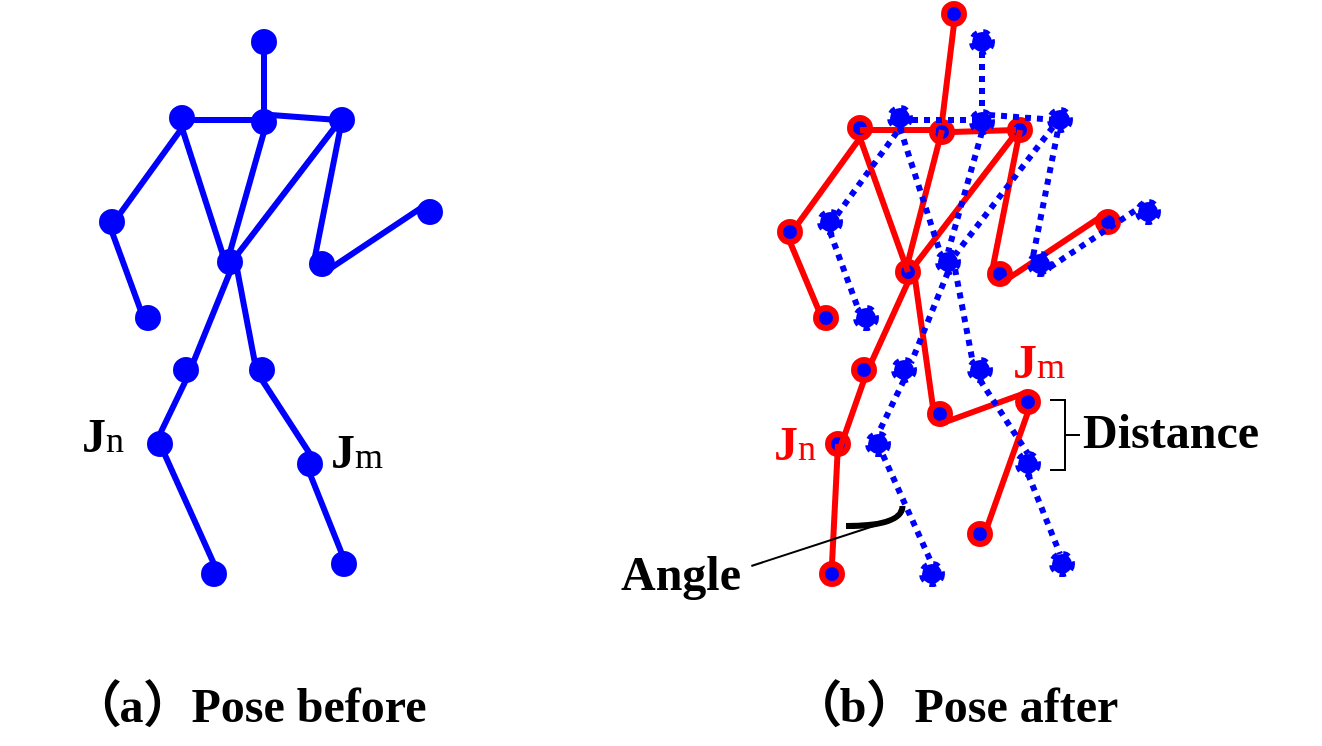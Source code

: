 <mxfile version="21.6.6" type="google">
  <diagram name="第 1 页" id="LU2Z66ScBFPUyJwOzMuH">
    <mxGraphModel grid="1" page="1" gridSize="10" guides="1" tooltips="1" connect="1" arrows="1" fold="1" pageScale="1" pageWidth="827" pageHeight="1169" math="0" shadow="0">
      <root>
        <mxCell id="0" />
        <mxCell id="1" parent="0" />
        <mxCell id="VGUmYDiG2C8GoVmI-bhh-94" value="" style="ellipse;whiteSpace=wrap;html=1;fillColor=#0000ff;strokeColor=#FF0000;strokeWidth=3;" vertex="1" parent="1">
          <mxGeometry x="555" y="2189" width="10" height="10" as="geometry" />
        </mxCell>
        <mxCell id="VGUmYDiG2C8GoVmI-bhh-95" value="" style="ellipse;whiteSpace=wrap;html=1;fillColor=#0000ff;strokeColor=#FF0000;strokeWidth=3;" vertex="1" parent="1">
          <mxGeometry x="549" y="2248" width="10" height="10" as="geometry" />
        </mxCell>
        <mxCell id="VGUmYDiG2C8GoVmI-bhh-96" value="" style="ellipse;whiteSpace=wrap;html=1;fillColor=#0000ff;strokeColor=#FF0000;strokeWidth=3;" vertex="1" parent="1">
          <mxGeometry x="473" y="2298" width="10" height="10" as="geometry" />
        </mxCell>
        <mxCell id="VGUmYDiG2C8GoVmI-bhh-97" value="" style="ellipse;whiteSpace=wrap;html=1;fillColor=#0000ff;strokeColor=#FF0000;strokeWidth=3;" vertex="1" parent="1">
          <mxGeometry x="578" y="2319" width="10" height="10" as="geometry" />
        </mxCell>
        <mxCell id="VGUmYDiG2C8GoVmI-bhh-98" value="" style="ellipse;whiteSpace=wrap;html=1;fillColor=#0000ff;strokeColor=#FF0000;strokeWidth=3;" vertex="1" parent="1">
          <mxGeometry x="532" y="2318" width="10" height="10" as="geometry" />
        </mxCell>
        <mxCell id="VGUmYDiG2C8GoVmI-bhh-99" value="" style="ellipse;whiteSpace=wrap;html=1;fillColor=#0000ff;strokeColor=#FF0000;strokeWidth=3;" vertex="1" parent="1">
          <mxGeometry x="510" y="2367" width="10" height="10" as="geometry" />
        </mxCell>
        <mxCell id="VGUmYDiG2C8GoVmI-bhh-100" value="" style="ellipse;whiteSpace=wrap;html=1;fillColor=#0000ff;strokeColor=#FF0000;strokeWidth=3;" vertex="1" parent="1">
          <mxGeometry x="548" y="2389" width="10" height="10" as="geometry" />
        </mxCell>
        <mxCell id="VGUmYDiG2C8GoVmI-bhh-101" value="" style="ellipse;whiteSpace=wrap;html=1;fillColor=#0000ff;strokeColor=#FF0000;strokeWidth=3;" vertex="1" parent="1">
          <mxGeometry x="592" y="2383" width="10" height="10" as="geometry" />
        </mxCell>
        <mxCell id="VGUmYDiG2C8GoVmI-bhh-102" value="" style="ellipse;whiteSpace=wrap;html=1;fillColor=#0000ff;strokeColor=#FF0000;strokeWidth=3;" vertex="1" parent="1">
          <mxGeometry x="497" y="2404" width="10" height="10" as="geometry" />
        </mxCell>
        <mxCell id="VGUmYDiG2C8GoVmI-bhh-103" value="" style="endArrow=none;html=1;rounded=0;entryX=0.5;entryY=0;entryDx=0;entryDy=0;exitX=0.5;exitY=1;exitDx=0;exitDy=0;strokeColor=#FF0000;strokeWidth=3;" edge="1" parent="1" source="VGUmYDiG2C8GoVmI-bhh-94" target="VGUmYDiG2C8GoVmI-bhh-95">
          <mxGeometry width="50" height="50" relative="1" as="geometry">
            <mxPoint x="554" y="2218" as="sourcePoint" />
            <mxPoint x="685" y="2318" as="targetPoint" />
          </mxGeometry>
        </mxCell>
        <mxCell id="VGUmYDiG2C8GoVmI-bhh-104" value="" style="endArrow=none;html=1;rounded=0;entryX=0.5;entryY=0;entryDx=0;entryDy=0;strokeColor=#FF0000;strokeWidth=3;" edge="1" parent="1" target="VGUmYDiG2C8GoVmI-bhh-98">
          <mxGeometry width="50" height="50" relative="1" as="geometry">
            <mxPoint x="554" y="2252" as="sourcePoint" />
            <mxPoint x="685" y="2328" as="targetPoint" />
          </mxGeometry>
        </mxCell>
        <mxCell id="VGUmYDiG2C8GoVmI-bhh-105" value="" style="endArrow=none;html=1;rounded=0;entryX=1;entryY=0;entryDx=0;entryDy=0;exitX=0.5;exitY=1;exitDx=0;exitDy=0;strokeColor=#FF0000;strokeWidth=3;" edge="1" parent="1" source="VGUmYDiG2C8GoVmI-bhh-98" target="VGUmYDiG2C8GoVmI-bhh-99">
          <mxGeometry width="50" height="50" relative="1" as="geometry">
            <mxPoint x="554" y="2318" as="sourcePoint" />
            <mxPoint x="685" y="2323" as="targetPoint" />
          </mxGeometry>
        </mxCell>
        <mxCell id="VGUmYDiG2C8GoVmI-bhh-106" value="" style="endArrow=none;html=1;rounded=0;exitX=1;exitY=1;exitDx=0;exitDy=0;entryX=0;entryY=0;entryDx=0;entryDy=0;strokeColor=#FF0000;strokeWidth=3;" edge="1" parent="1" source="VGUmYDiG2C8GoVmI-bhh-98" target="VGUmYDiG2C8GoVmI-bhh-100">
          <mxGeometry width="50" height="50" relative="1" as="geometry">
            <mxPoint x="635" y="2373" as="sourcePoint" />
            <mxPoint x="685" y="2323" as="targetPoint" />
          </mxGeometry>
        </mxCell>
        <mxCell id="VGUmYDiG2C8GoVmI-bhh-107" value="" style="endArrow=none;html=1;rounded=0;exitX=0.5;exitY=1;exitDx=0;exitDy=0;entryX=0.5;entryY=1;entryDx=0;entryDy=0;strokeColor=#FF0000;strokeWidth=3;" edge="1" parent="1" source="VGUmYDiG2C8GoVmI-bhh-99" target="VGUmYDiG2C8GoVmI-bhh-102">
          <mxGeometry width="50" height="50" relative="1" as="geometry">
            <mxPoint x="630" y="2387" as="sourcePoint" />
            <mxPoint x="680" y="2337" as="targetPoint" />
          </mxGeometry>
        </mxCell>
        <mxCell id="VGUmYDiG2C8GoVmI-bhh-108" value="" style="endArrow=none;html=1;rounded=0;exitX=0.5;exitY=1;exitDx=0;exitDy=0;entryX=0.5;entryY=0;entryDx=0;entryDy=0;strokeColor=#FF0000;strokeWidth=3;" edge="1" parent="1" source="VGUmYDiG2C8GoVmI-bhh-100" target="VGUmYDiG2C8GoVmI-bhh-101">
          <mxGeometry width="50" height="50" relative="1" as="geometry">
            <mxPoint x="639" y="2387" as="sourcePoint" />
            <mxPoint x="689" y="2337" as="targetPoint" />
          </mxGeometry>
        </mxCell>
        <mxCell id="VGUmYDiG2C8GoVmI-bhh-109" value="" style="ellipse;whiteSpace=wrap;html=1;fillColor=#0000ff;strokeColor=#FF0000;strokeWidth=3;" vertex="1" parent="1">
          <mxGeometry x="508" y="2246" width="10" height="10" as="geometry" />
        </mxCell>
        <mxCell id="VGUmYDiG2C8GoVmI-bhh-110" value="" style="ellipse;whiteSpace=wrap;html=1;fillColor=#0000ff;strokeColor=#FF0000;strokeWidth=3;" vertex="1" parent="1">
          <mxGeometry x="588" y="2247" width="10" height="10" as="geometry" />
        </mxCell>
        <mxCell id="VGUmYDiG2C8GoVmI-bhh-111" value="" style="ellipse;whiteSpace=wrap;html=1;fillColor=#0000ff;strokeColor=#FF0000;strokeWidth=3;" vertex="1" parent="1">
          <mxGeometry x="494" y="2469" width="10" height="10" as="geometry" />
        </mxCell>
        <mxCell id="VGUmYDiG2C8GoVmI-bhh-112" value="" style="ellipse;whiteSpace=wrap;html=1;fillColor=#0000ff;strokeColor=#FF0000;strokeWidth=3;" vertex="1" parent="1">
          <mxGeometry x="568" y="2449" width="10" height="10" as="geometry" />
        </mxCell>
        <mxCell id="VGUmYDiG2C8GoVmI-bhh-113" value="" style="endArrow=none;html=1;rounded=0;entryX=1;entryY=0;entryDx=0;entryDy=0;exitX=0.5;exitY=1;exitDx=0;exitDy=0;strokeColor=#FF0000;strokeWidth=3;" edge="1" parent="1" source="VGUmYDiG2C8GoVmI-bhh-101" target="VGUmYDiG2C8GoVmI-bhh-112">
          <mxGeometry width="50" height="50" relative="1" as="geometry">
            <mxPoint x="593" y="2420" as="sourcePoint" />
            <mxPoint x="593" y="2464" as="targetPoint" />
          </mxGeometry>
        </mxCell>
        <mxCell id="VGUmYDiG2C8GoVmI-bhh-114" value="" style="endArrow=none;html=1;rounded=0;entryX=0.5;entryY=0;entryDx=0;entryDy=0;strokeColor=#FF0000;strokeWidth=3;" edge="1" parent="1" target="VGUmYDiG2C8GoVmI-bhh-111">
          <mxGeometry width="50" height="50" relative="1" as="geometry">
            <mxPoint x="502" y="2409" as="sourcePoint" />
            <mxPoint x="704" y="2360" as="targetPoint" />
          </mxGeometry>
        </mxCell>
        <mxCell id="VGUmYDiG2C8GoVmI-bhh-115" value="" style="endArrow=none;html=1;rounded=0;exitX=0.5;exitY=1;exitDx=0;exitDy=0;strokeColor=#FF0000;strokeWidth=3;" edge="1" parent="1" source="VGUmYDiG2C8GoVmI-bhh-109">
          <mxGeometry width="50" height="50" relative="1" as="geometry">
            <mxPoint x="513" y="2261" as="sourcePoint" />
            <mxPoint x="537" y="2323" as="targetPoint" />
          </mxGeometry>
        </mxCell>
        <mxCell id="VGUmYDiG2C8GoVmI-bhh-116" value="" style="endArrow=none;html=1;rounded=0;exitX=0;exitY=1;exitDx=0;exitDy=0;entryX=1;entryY=0;entryDx=0;entryDy=0;strokeColor=#FF0000;strokeWidth=3;" edge="1" parent="1" source="VGUmYDiG2C8GoVmI-bhh-110" target="VGUmYDiG2C8GoVmI-bhh-98">
          <mxGeometry width="50" height="50" relative="1" as="geometry">
            <mxPoint x="684" y="2316" as="sourcePoint" />
            <mxPoint x="734" y="2266" as="targetPoint" />
          </mxGeometry>
        </mxCell>
        <mxCell id="VGUmYDiG2C8GoVmI-bhh-117" value="" style="ellipse;whiteSpace=wrap;html=1;fillColor=#0000ff;strokeColor=#FF0000;strokeWidth=3;" vertex="1" parent="1">
          <mxGeometry x="491" y="2341" width="10" height="10" as="geometry" />
        </mxCell>
        <mxCell id="VGUmYDiG2C8GoVmI-bhh-118" value="" style="ellipse;whiteSpace=wrap;html=1;fillColor=#0000ff;strokeColor=#FF0000;strokeWidth=3;" vertex="1" parent="1">
          <mxGeometry x="632" y="2293" width="10" height="10" as="geometry" />
        </mxCell>
        <mxCell id="VGUmYDiG2C8GoVmI-bhh-119" value="" style="endArrow=none;html=1;rounded=0;startArrow=none;startFill=0;entryX=0;entryY=0;entryDx=0;entryDy=0;exitX=0.5;exitY=1;exitDx=0;exitDy=0;strokeColor=#FF0000;strokeWidth=3;" edge="1" parent="1" source="VGUmYDiG2C8GoVmI-bhh-96" target="VGUmYDiG2C8GoVmI-bhh-117">
          <mxGeometry width="50" height="50" relative="1" as="geometry">
            <mxPoint x="492" y="2298" as="sourcePoint" />
            <mxPoint x="469" y="2341" as="targetPoint" />
          </mxGeometry>
        </mxCell>
        <mxCell id="VGUmYDiG2C8GoVmI-bhh-120" value="" style="endArrow=none;html=1;rounded=0;entryX=0.5;entryY=0;entryDx=0;entryDy=0;exitX=0.5;exitY=1;exitDx=0;exitDy=0;strokeColor=#FF0000;strokeWidth=3;" edge="1" parent="1" source="VGUmYDiG2C8GoVmI-bhh-97" target="VGUmYDiG2C8GoVmI-bhh-118">
          <mxGeometry width="50" height="50" relative="1" as="geometry">
            <mxPoint x="598" y="2312" as="sourcePoint" />
            <mxPoint x="714" y="2366" as="targetPoint" />
          </mxGeometry>
        </mxCell>
        <mxCell id="VGUmYDiG2C8GoVmI-bhh-121" value="" style="endArrow=none;html=1;rounded=0;entryX=0.5;entryY=1;entryDx=0;entryDy=0;exitX=1;exitY=0;exitDx=0;exitDy=0;strokeColor=#FF0000;strokeWidth=3;" edge="1" parent="1" source="VGUmYDiG2C8GoVmI-bhh-96" target="VGUmYDiG2C8GoVmI-bhh-109">
          <mxGeometry width="50" height="50" relative="1" as="geometry">
            <mxPoint x="491" y="2302" as="sourcePoint" />
            <mxPoint x="731" y="2312" as="targetPoint" />
          </mxGeometry>
        </mxCell>
        <mxCell id="VGUmYDiG2C8GoVmI-bhh-122" value="" style="endArrow=none;html=1;rounded=0;strokeColor=#FF0000;strokeWidth=3;" edge="1" parent="1">
          <mxGeometry width="50" height="50" relative="1" as="geometry">
            <mxPoint x="513" y="2252" as="sourcePoint" />
            <mxPoint x="551" y="2252" as="targetPoint" />
          </mxGeometry>
        </mxCell>
        <mxCell id="VGUmYDiG2C8GoVmI-bhh-123" value="" style="endArrow=none;html=1;rounded=0;strokeColor=#FF0000;exitX=1;exitY=0.5;exitDx=0;exitDy=0;strokeWidth=3;" edge="1" parent="1" source="VGUmYDiG2C8GoVmI-bhh-95">
          <mxGeometry width="50" height="50" relative="1" as="geometry">
            <mxPoint x="570" y="2252" as="sourcePoint" />
            <mxPoint x="591" y="2252" as="targetPoint" />
          </mxGeometry>
        </mxCell>
        <mxCell id="VGUmYDiG2C8GoVmI-bhh-124" value="" style="endArrow=none;html=1;rounded=0;entryX=0;entryY=0;entryDx=0;entryDy=0;strokeColor=#FF0000;strokeWidth=3;" edge="1" parent="1" target="VGUmYDiG2C8GoVmI-bhh-97">
          <mxGeometry width="50" height="50" relative="1" as="geometry">
            <mxPoint x="593" y="2252" as="sourcePoint" />
            <mxPoint x="597" y="2302" as="targetPoint" />
          </mxGeometry>
        </mxCell>
        <mxCell id="VGUmYDiG2C8GoVmI-bhh-156" value="" style="group" connectable="0" vertex="1" parent="1">
          <mxGeometry x="493" y="2203" width="250" height="276" as="geometry" />
        </mxCell>
        <mxCell id="VGUmYDiG2C8GoVmI-bhh-63" value="" style="ellipse;whiteSpace=wrap;html=1;fillColor=#0000ff;strokeColor=#0000FF;strokeWidth=3;dashed=1;dashPattern=1 1;" vertex="1" parent="VGUmYDiG2C8GoVmI-bhh-156">
          <mxGeometry x="76" width="10" height="10" as="geometry" />
        </mxCell>
        <mxCell id="VGUmYDiG2C8GoVmI-bhh-64" value="" style="ellipse;whiteSpace=wrap;html=1;fillColor=#0000ff;strokeColor=#0000FF;strokeWidth=3;dashed=1;dashPattern=1 1;" vertex="1" parent="VGUmYDiG2C8GoVmI-bhh-156">
          <mxGeometry x="76" y="40" width="10" height="10" as="geometry" />
        </mxCell>
        <mxCell id="VGUmYDiG2C8GoVmI-bhh-65" value="" style="ellipse;whiteSpace=wrap;html=1;fillColor=#0000ff;strokeColor=#0000FF;strokeWidth=3;dashed=1;dashPattern=1 1;" vertex="1" parent="VGUmYDiG2C8GoVmI-bhh-156">
          <mxGeometry y="90" width="10" height="10" as="geometry" />
        </mxCell>
        <mxCell id="VGUmYDiG2C8GoVmI-bhh-66" value="" style="ellipse;whiteSpace=wrap;html=1;fillColor=#0000ff;strokeColor=#0000FF;strokeWidth=3;dashed=1;dashPattern=1 1;" vertex="1" parent="VGUmYDiG2C8GoVmI-bhh-156">
          <mxGeometry x="105" y="111" width="10" height="10" as="geometry" />
        </mxCell>
        <mxCell id="VGUmYDiG2C8GoVmI-bhh-67" value="" style="ellipse;whiteSpace=wrap;html=1;fillColor=#0000ff;strokeColor=#0000FF;strokeWidth=3;dashed=1;dashPattern=1 1;" vertex="1" parent="VGUmYDiG2C8GoVmI-bhh-156">
          <mxGeometry x="59" y="110" width="10" height="10" as="geometry" />
        </mxCell>
        <mxCell id="VGUmYDiG2C8GoVmI-bhh-68" value="" style="ellipse;whiteSpace=wrap;html=1;fillColor=#0000ff;strokeColor=#0000FF;strokeWidth=3;dashed=1;dashPattern=1 1;" vertex="1" parent="VGUmYDiG2C8GoVmI-bhh-156">
          <mxGeometry x="37" y="164" width="10" height="10" as="geometry" />
        </mxCell>
        <mxCell id="VGUmYDiG2C8GoVmI-bhh-69" value="" style="ellipse;whiteSpace=wrap;html=1;fillColor=#0000ff;strokeColor=#0000FF;strokeWidth=3;dashed=1;dashPattern=1 1;" vertex="1" parent="VGUmYDiG2C8GoVmI-bhh-156">
          <mxGeometry x="75" y="164" width="10" height="10" as="geometry" />
        </mxCell>
        <mxCell id="VGUmYDiG2C8GoVmI-bhh-70" value="" style="ellipse;whiteSpace=wrap;html=1;fillColor=#0000ff;strokeColor=#0000FF;strokeWidth=3;dashed=1;dashPattern=1 1;" vertex="1" parent="VGUmYDiG2C8GoVmI-bhh-156">
          <mxGeometry x="99" y="211" width="10" height="10" as="geometry" />
        </mxCell>
        <mxCell id="VGUmYDiG2C8GoVmI-bhh-71" value="" style="ellipse;whiteSpace=wrap;html=1;fillColor=#0000ff;strokeColor=#0000FF;strokeWidth=3;dashed=1;dashPattern=1 1;" vertex="1" parent="VGUmYDiG2C8GoVmI-bhh-156">
          <mxGeometry x="24" y="201" width="10" height="10" as="geometry" />
        </mxCell>
        <mxCell id="VGUmYDiG2C8GoVmI-bhh-72" value="" style="endArrow=none;html=1;rounded=0;entryX=0.5;entryY=0;entryDx=0;entryDy=0;strokeColor=#0000FF;strokeWidth=3;dashed=1;dashPattern=1 1;" edge="1" parent="VGUmYDiG2C8GoVmI-bhh-156" target="VGUmYDiG2C8GoVmI-bhh-64">
          <mxGeometry width="50" height="50" relative="1" as="geometry">
            <mxPoint x="81" y="10" as="sourcePoint" />
            <mxPoint x="212" y="110" as="targetPoint" />
          </mxGeometry>
        </mxCell>
        <mxCell id="VGUmYDiG2C8GoVmI-bhh-73" value="" style="endArrow=none;html=1;rounded=0;entryX=0.5;entryY=0;entryDx=0;entryDy=0;strokeColor=#0000FF;strokeWidth=3;dashed=1;dashPattern=1 1;" edge="1" parent="VGUmYDiG2C8GoVmI-bhh-156" target="VGUmYDiG2C8GoVmI-bhh-67">
          <mxGeometry width="50" height="50" relative="1" as="geometry">
            <mxPoint x="81" y="50" as="sourcePoint" />
            <mxPoint x="212" y="120" as="targetPoint" />
          </mxGeometry>
        </mxCell>
        <mxCell id="VGUmYDiG2C8GoVmI-bhh-74" value="" style="endArrow=none;html=1;rounded=0;entryX=1;entryY=0;entryDx=0;entryDy=0;exitX=0.5;exitY=1;exitDx=0;exitDy=0;strokeColor=#0000FF;strokeWidth=3;dashed=1;dashPattern=1 1;" edge="1" parent="VGUmYDiG2C8GoVmI-bhh-156" source="VGUmYDiG2C8GoVmI-bhh-67" target="VGUmYDiG2C8GoVmI-bhh-68">
          <mxGeometry width="50" height="50" relative="1" as="geometry">
            <mxPoint x="81" y="115" as="sourcePoint" />
            <mxPoint x="212" y="120" as="targetPoint" />
          </mxGeometry>
        </mxCell>
        <mxCell id="VGUmYDiG2C8GoVmI-bhh-75" value="" style="endArrow=none;html=1;rounded=0;exitX=1;exitY=1;exitDx=0;exitDy=0;entryX=0;entryY=0;entryDx=0;entryDy=0;strokeColor=#0000FF;strokeWidth=3;dashed=1;dashPattern=1 1;" edge="1" parent="VGUmYDiG2C8GoVmI-bhh-156" source="VGUmYDiG2C8GoVmI-bhh-67" target="VGUmYDiG2C8GoVmI-bhh-69">
          <mxGeometry width="50" height="50" relative="1" as="geometry">
            <mxPoint x="162" y="170" as="sourcePoint" />
            <mxPoint x="212" y="120" as="targetPoint" />
          </mxGeometry>
        </mxCell>
        <mxCell id="VGUmYDiG2C8GoVmI-bhh-76" value="" style="endArrow=none;html=1;rounded=0;exitX=0.5;exitY=1;exitDx=0;exitDy=0;strokeColor=#0000FF;entryX=0.5;entryY=0;entryDx=0;entryDy=0;strokeWidth=3;dashed=1;dashPattern=1 1;" edge="1" parent="VGUmYDiG2C8GoVmI-bhh-156" source="VGUmYDiG2C8GoVmI-bhh-68" target="VGUmYDiG2C8GoVmI-bhh-71">
          <mxGeometry width="50" height="50" relative="1" as="geometry">
            <mxPoint x="157" y="184" as="sourcePoint" />
            <mxPoint x="29" y="211" as="targetPoint" />
          </mxGeometry>
        </mxCell>
        <mxCell id="VGUmYDiG2C8GoVmI-bhh-77" value="" style="endArrow=none;html=1;rounded=0;exitX=0.5;exitY=1;exitDx=0;exitDy=0;entryX=0.5;entryY=0;entryDx=0;entryDy=0;strokeColor=#0000FF;strokeWidth=3;dashed=1;dashPattern=1 1;" edge="1" parent="VGUmYDiG2C8GoVmI-bhh-156" source="VGUmYDiG2C8GoVmI-bhh-69" target="VGUmYDiG2C8GoVmI-bhh-70">
          <mxGeometry width="50" height="50" relative="1" as="geometry">
            <mxPoint x="166" y="184" as="sourcePoint" />
            <mxPoint x="216" y="134" as="targetPoint" />
          </mxGeometry>
        </mxCell>
        <mxCell id="VGUmYDiG2C8GoVmI-bhh-78" value="" style="ellipse;whiteSpace=wrap;html=1;fillColor=#0000ff;strokeColor=#0000FF;strokeWidth=3;dashed=1;dashPattern=1 1;" vertex="1" parent="VGUmYDiG2C8GoVmI-bhh-156">
          <mxGeometry x="35" y="38" width="10" height="10" as="geometry" />
        </mxCell>
        <mxCell id="VGUmYDiG2C8GoVmI-bhh-79" value="" style="ellipse;whiteSpace=wrap;html=1;fillColor=#0000ff;strokeColor=#0000FF;strokeWidth=3;dashed=1;dashPattern=1 1;" vertex="1" parent="VGUmYDiG2C8GoVmI-bhh-156">
          <mxGeometry x="115" y="39" width="10" height="10" as="geometry" />
        </mxCell>
        <mxCell id="VGUmYDiG2C8GoVmI-bhh-80" value="" style="ellipse;whiteSpace=wrap;html=1;fillColor=#0000ff;strokeColor=#0000FF;strokeWidth=3;dashed=1;dashPattern=1 1;" vertex="1" parent="VGUmYDiG2C8GoVmI-bhh-156">
          <mxGeometry x="51" y="266" width="10" height="10" as="geometry" />
        </mxCell>
        <mxCell id="VGUmYDiG2C8GoVmI-bhh-81" value="" style="ellipse;whiteSpace=wrap;html=1;fillColor=#0000ff;strokeColor=#0000FF;strokeWidth=3;dashed=1;dashPattern=1 1;" vertex="1" parent="VGUmYDiG2C8GoVmI-bhh-156">
          <mxGeometry x="116" y="261" width="10" height="10" as="geometry" />
        </mxCell>
        <mxCell id="VGUmYDiG2C8GoVmI-bhh-82" value="" style="endArrow=none;html=1;rounded=0;entryX=0.5;entryY=0;entryDx=0;entryDy=0;exitX=0.5;exitY=1;exitDx=0;exitDy=0;strokeColor=#0000FF;strokeWidth=3;dashed=1;dashPattern=1 1;" edge="1" parent="VGUmYDiG2C8GoVmI-bhh-156" source="VGUmYDiG2C8GoVmI-bhh-70">
          <mxGeometry width="50" height="50" relative="1" as="geometry">
            <mxPoint x="120" y="217" as="sourcePoint" />
            <mxPoint x="120" y="261" as="targetPoint" />
          </mxGeometry>
        </mxCell>
        <mxCell id="VGUmYDiG2C8GoVmI-bhh-83" value="" style="endArrow=none;html=1;rounded=0;strokeColor=#0000FF;entryX=0.5;entryY=0;entryDx=0;entryDy=0;strokeWidth=3;dashed=1;dashPattern=1 1;" edge="1" parent="VGUmYDiG2C8GoVmI-bhh-156" target="VGUmYDiG2C8GoVmI-bhh-80">
          <mxGeometry width="50" height="50" relative="1" as="geometry">
            <mxPoint x="29" y="206" as="sourcePoint" />
            <mxPoint x="62" y="262" as="targetPoint" />
          </mxGeometry>
        </mxCell>
        <mxCell id="VGUmYDiG2C8GoVmI-bhh-84" value="" style="endArrow=none;html=1;rounded=0;exitX=0.5;exitY=1;exitDx=0;exitDy=0;strokeColor=#0000FF;entryX=0;entryY=0;entryDx=0;entryDy=0;strokeWidth=3;dashed=1;dashPattern=1 1;" edge="1" parent="VGUmYDiG2C8GoVmI-bhh-156" source="VGUmYDiG2C8GoVmI-bhh-78" target="VGUmYDiG2C8GoVmI-bhh-67">
          <mxGeometry width="50" height="50" relative="1" as="geometry">
            <mxPoint x="40" y="53" as="sourcePoint" />
            <mxPoint x="52" y="102" as="targetPoint" />
          </mxGeometry>
        </mxCell>
        <mxCell id="VGUmYDiG2C8GoVmI-bhh-85" value="" style="endArrow=none;html=1;rounded=0;exitX=0;exitY=1;exitDx=0;exitDy=0;entryX=1;entryY=0;entryDx=0;entryDy=0;strokeColor=#0000FF;strokeWidth=3;dashed=1;dashPattern=1 1;" edge="1" parent="VGUmYDiG2C8GoVmI-bhh-156" source="VGUmYDiG2C8GoVmI-bhh-79" target="VGUmYDiG2C8GoVmI-bhh-67">
          <mxGeometry width="50" height="50" relative="1" as="geometry">
            <mxPoint x="211" y="108" as="sourcePoint" />
            <mxPoint x="261" y="58" as="targetPoint" />
          </mxGeometry>
        </mxCell>
        <mxCell id="VGUmYDiG2C8GoVmI-bhh-86" value="" style="ellipse;whiteSpace=wrap;html=1;fillColor=#0000ff;strokeColor=#0000FF;strokeWidth=3;dashed=1;dashPattern=1 1;" vertex="1" parent="VGUmYDiG2C8GoVmI-bhh-156">
          <mxGeometry x="18" y="138" width="10" height="10" as="geometry" />
        </mxCell>
        <mxCell id="VGUmYDiG2C8GoVmI-bhh-87" value="" style="ellipse;whiteSpace=wrap;html=1;fillColor=#0000ff;strokeColor=#0000FF;strokeWidth=3;dashed=1;dashPattern=1 1;" vertex="1" parent="VGUmYDiG2C8GoVmI-bhh-156">
          <mxGeometry x="159" y="85" width="10" height="10" as="geometry" />
        </mxCell>
        <mxCell id="VGUmYDiG2C8GoVmI-bhh-88" value="" style="endArrow=none;html=1;rounded=0;startArrow=none;startFill=0;entryX=0;entryY=0;entryDx=0;entryDy=0;exitX=0.5;exitY=1;exitDx=0;exitDy=0;strokeColor=#0000FF;strokeWidth=3;dashed=1;dashPattern=1 1;" edge="1" parent="VGUmYDiG2C8GoVmI-bhh-156" source="VGUmYDiG2C8GoVmI-bhh-65" target="VGUmYDiG2C8GoVmI-bhh-86">
          <mxGeometry width="50" height="50" relative="1" as="geometry">
            <mxPoint x="19" y="95" as="sourcePoint" />
            <mxPoint x="-4" y="138" as="targetPoint" />
          </mxGeometry>
        </mxCell>
        <mxCell id="VGUmYDiG2C8GoVmI-bhh-89" value="" style="endArrow=none;html=1;rounded=0;entryX=0.5;entryY=0;entryDx=0;entryDy=0;exitX=0.5;exitY=1;exitDx=0;exitDy=0;strokeColor=#0000FF;strokeWidth=3;dashed=1;dashPattern=1 1;" edge="1" parent="VGUmYDiG2C8GoVmI-bhh-156" source="VGUmYDiG2C8GoVmI-bhh-66" target="VGUmYDiG2C8GoVmI-bhh-87">
          <mxGeometry width="50" height="50" relative="1" as="geometry">
            <mxPoint x="125" y="104" as="sourcePoint" />
            <mxPoint x="241" y="158" as="targetPoint" />
          </mxGeometry>
        </mxCell>
        <mxCell id="VGUmYDiG2C8GoVmI-bhh-90" value="" style="endArrow=none;html=1;rounded=0;entryX=0.5;entryY=1;entryDx=0;entryDy=0;exitX=1;exitY=0;exitDx=0;exitDy=0;strokeColor=#0000FF;strokeWidth=3;dashed=1;dashPattern=1 1;" edge="1" parent="VGUmYDiG2C8GoVmI-bhh-156" source="VGUmYDiG2C8GoVmI-bhh-65" target="VGUmYDiG2C8GoVmI-bhh-78">
          <mxGeometry width="50" height="50" relative="1" as="geometry">
            <mxPoint x="18" y="94" as="sourcePoint" />
            <mxPoint x="258" y="104" as="targetPoint" />
          </mxGeometry>
        </mxCell>
        <mxCell id="VGUmYDiG2C8GoVmI-bhh-91" value="" style="endArrow=none;html=1;rounded=0;strokeColor=#0000FF;strokeWidth=3;dashed=1;dashPattern=1 1;" edge="1" parent="VGUmYDiG2C8GoVmI-bhh-156">
          <mxGeometry width="50" height="50" relative="1" as="geometry">
            <mxPoint x="40" y="44" as="sourcePoint" />
            <mxPoint x="78" y="44" as="targetPoint" />
          </mxGeometry>
        </mxCell>
        <mxCell id="VGUmYDiG2C8GoVmI-bhh-92" value="" style="endArrow=none;html=1;rounded=0;strokeColor=#0000FF;exitX=1;exitY=0;exitDx=0;exitDy=0;strokeWidth=3;dashed=1;dashPattern=1 1;" edge="1" parent="VGUmYDiG2C8GoVmI-bhh-156" source="VGUmYDiG2C8GoVmI-bhh-64">
          <mxGeometry width="50" height="50" relative="1" as="geometry">
            <mxPoint x="102" y="32" as="sourcePoint" />
            <mxPoint x="118" y="44" as="targetPoint" />
          </mxGeometry>
        </mxCell>
        <mxCell id="VGUmYDiG2C8GoVmI-bhh-93" value="" style="endArrow=none;html=1;rounded=0;entryX=0;entryY=0;entryDx=0;entryDy=0;strokeColor=#0000FF;strokeWidth=3;dashed=1;dashPattern=1 1;" edge="1" parent="VGUmYDiG2C8GoVmI-bhh-156" target="VGUmYDiG2C8GoVmI-bhh-66">
          <mxGeometry width="50" height="50" relative="1" as="geometry">
            <mxPoint x="120" y="44" as="sourcePoint" />
            <mxPoint x="124" y="94" as="targetPoint" />
          </mxGeometry>
        </mxCell>
        <mxCell id="VGUmYDiG2C8GoVmI-bhh-157" value="" style="curved=1;endArrow=none;html=1;rounded=0;edgeStyle=orthogonalEdgeStyle;startArrow=none;startFill=0;endFill=0;strokeWidth=3;" edge="1" parent="VGUmYDiG2C8GoVmI-bhh-156">
          <mxGeometry width="50" height="50" relative="1" as="geometry">
            <mxPoint x="13" y="247" as="sourcePoint" />
            <mxPoint x="41.24" y="237" as="targetPoint" />
            <Array as="points">
              <mxPoint x="41" y="247" />
            </Array>
          </mxGeometry>
        </mxCell>
        <mxCell id="VGUmYDiG2C8GoVmI-bhh-162" value="&lt;font color=&quot;#ff0000&quot; face=&quot;Times New Roman&quot; style=&quot;&quot;&gt;&lt;b style=&quot;font-size: 24px;&quot;&gt;J&lt;/b&gt;&lt;font style=&quot;font-size: 18px;&quot;&gt;m&lt;/font&gt;&lt;/font&gt;" style="rounded=0;whiteSpace=wrap;html=1;strokeColor=none;fillColor=none;" vertex="1" parent="VGUmYDiG2C8GoVmI-bhh-156">
          <mxGeometry x="86" y="145" width="47" height="39" as="geometry" />
        </mxCell>
        <mxCell id="VGUmYDiG2C8GoVmI-bhh-158" value="" style="strokeWidth=1;html=1;shape=mxgraph.flowchart.annotation_2;align=left;labelPosition=right;pointerEvents=1;rotation=-180;" vertex="1" parent="VGUmYDiG2C8GoVmI-bhh-156">
          <mxGeometry x="115" y="184" width="15" height="35" as="geometry" />
        </mxCell>
        <mxCell id="VGUmYDiG2C8GoVmI-bhh-167" value="&lt;font face=&quot;Times New Roman&quot;&gt;&lt;span style=&quot;font-size: 24px;&quot;&gt;&lt;b&gt;Distance&lt;br&gt;&lt;/b&gt;&lt;/span&gt;&lt;/font&gt;" style="rounded=0;whiteSpace=wrap;html=1;strokeColor=none;fillColor=none;" vertex="1" parent="VGUmYDiG2C8GoVmI-bhh-156">
          <mxGeometry x="131" y="180" width="89" height="39" as="geometry" />
        </mxCell>
        <mxCell id="VGUmYDiG2C8GoVmI-bhh-160" value="&lt;font color=&quot;#ff0000&quot; face=&quot;Times New Roman&quot; style=&quot;&quot;&gt;&lt;b style=&quot;font-size: 24px;&quot;&gt;J&lt;/b&gt;&lt;font style=&quot;font-size: 18px;&quot;&gt;n&lt;/font&gt;&lt;/font&gt;" style="rounded=0;whiteSpace=wrap;html=1;strokeColor=none;fillColor=none;" vertex="1" parent="1">
          <mxGeometry x="457" y="2389.5" width="47" height="39" as="geometry" />
        </mxCell>
        <mxCell id="VGUmYDiG2C8GoVmI-bhh-163" value="&lt;font face=&quot;Times New Roman&quot;&gt;&lt;span style=&quot;font-size: 24px;&quot;&gt;&lt;b&gt;Angle&lt;/b&gt;&lt;/span&gt;&lt;/font&gt;" style="rounded=0;whiteSpace=wrap;html=1;strokeColor=none;fillColor=none;" vertex="1" parent="1">
          <mxGeometry x="390" y="2454.5" width="67" height="39" as="geometry" />
        </mxCell>
        <mxCell id="VGUmYDiG2C8GoVmI-bhh-164" value="" style="group" connectable="0" vertex="1" parent="1">
          <mxGeometry x="111" y="2203" width="192" height="276" as="geometry" />
        </mxCell>
        <mxCell id="VGUmYDiG2C8GoVmI-bhh-125" value="" style="ellipse;whiteSpace=wrap;html=1;fillColor=#0000ff;strokeColor=#0000FF;strokeWidth=3;" vertex="1" parent="VGUmYDiG2C8GoVmI-bhh-164">
          <mxGeometry x="99" width="10" height="10" as="geometry" />
        </mxCell>
        <mxCell id="VGUmYDiG2C8GoVmI-bhh-126" value="" style="ellipse;whiteSpace=wrap;html=1;fillColor=#0000ff;strokeColor=#0000FF;strokeWidth=3;" vertex="1" parent="VGUmYDiG2C8GoVmI-bhh-164">
          <mxGeometry x="99" y="40" width="10" height="10" as="geometry" />
        </mxCell>
        <mxCell id="VGUmYDiG2C8GoVmI-bhh-127" value="" style="ellipse;whiteSpace=wrap;html=1;fillColor=#0000ff;strokeColor=#0000FF;strokeWidth=3;" vertex="1" parent="VGUmYDiG2C8GoVmI-bhh-164">
          <mxGeometry x="23" y="90" width="10" height="10" as="geometry" />
        </mxCell>
        <mxCell id="VGUmYDiG2C8GoVmI-bhh-128" value="" style="ellipse;whiteSpace=wrap;html=1;fillColor=#0000ff;strokeColor=#0000FF;strokeWidth=3;" vertex="1" parent="VGUmYDiG2C8GoVmI-bhh-164">
          <mxGeometry x="128" y="111" width="10" height="10" as="geometry" />
        </mxCell>
        <mxCell id="VGUmYDiG2C8GoVmI-bhh-129" value="" style="ellipse;whiteSpace=wrap;html=1;fillColor=#0000ff;strokeColor=#0000FF;strokeWidth=3;" vertex="1" parent="VGUmYDiG2C8GoVmI-bhh-164">
          <mxGeometry x="82" y="110" width="10" height="10" as="geometry" />
        </mxCell>
        <mxCell id="VGUmYDiG2C8GoVmI-bhh-130" value="" style="ellipse;whiteSpace=wrap;html=1;fillColor=#0000ff;strokeColor=#0000FF;strokeWidth=3;" vertex="1" parent="VGUmYDiG2C8GoVmI-bhh-164">
          <mxGeometry x="60" y="164" width="10" height="10" as="geometry" />
        </mxCell>
        <mxCell id="VGUmYDiG2C8GoVmI-bhh-131" value="" style="ellipse;whiteSpace=wrap;html=1;fillColor=#0000ff;strokeColor=#0000FF;strokeWidth=3;" vertex="1" parent="VGUmYDiG2C8GoVmI-bhh-164">
          <mxGeometry x="98" y="164" width="10" height="10" as="geometry" />
        </mxCell>
        <mxCell id="VGUmYDiG2C8GoVmI-bhh-132" value="" style="ellipse;whiteSpace=wrap;html=1;fillColor=#0000ff;strokeColor=#0000FF;strokeWidth=3;" vertex="1" parent="VGUmYDiG2C8GoVmI-bhh-164">
          <mxGeometry x="122" y="211" width="10" height="10" as="geometry" />
        </mxCell>
        <mxCell id="VGUmYDiG2C8GoVmI-bhh-133" value="" style="ellipse;whiteSpace=wrap;html=1;fillColor=#0000ff;strokeColor=#0000FF;strokeWidth=3;" vertex="1" parent="VGUmYDiG2C8GoVmI-bhh-164">
          <mxGeometry x="47" y="201" width="10" height="10" as="geometry" />
        </mxCell>
        <mxCell id="VGUmYDiG2C8GoVmI-bhh-134" value="" style="endArrow=none;html=1;rounded=0;entryX=0.5;entryY=0;entryDx=0;entryDy=0;strokeColor=#0000FF;strokeWidth=3;" edge="1" parent="VGUmYDiG2C8GoVmI-bhh-164" target="VGUmYDiG2C8GoVmI-bhh-126">
          <mxGeometry width="50" height="50" relative="1" as="geometry">
            <mxPoint x="104" y="10" as="sourcePoint" />
            <mxPoint x="235" y="110" as="targetPoint" />
          </mxGeometry>
        </mxCell>
        <mxCell id="VGUmYDiG2C8GoVmI-bhh-135" value="" style="endArrow=none;html=1;rounded=0;entryX=0.5;entryY=0;entryDx=0;entryDy=0;strokeColor=#0000FF;strokeWidth=3;" edge="1" parent="VGUmYDiG2C8GoVmI-bhh-164" target="VGUmYDiG2C8GoVmI-bhh-129">
          <mxGeometry width="50" height="50" relative="1" as="geometry">
            <mxPoint x="104" y="50" as="sourcePoint" />
            <mxPoint x="235" y="120" as="targetPoint" />
          </mxGeometry>
        </mxCell>
        <mxCell id="VGUmYDiG2C8GoVmI-bhh-136" value="" style="endArrow=none;html=1;rounded=0;entryX=1;entryY=0;entryDx=0;entryDy=0;exitX=0.5;exitY=1;exitDx=0;exitDy=0;strokeColor=#0000FF;strokeWidth=3;" edge="1" parent="VGUmYDiG2C8GoVmI-bhh-164" source="VGUmYDiG2C8GoVmI-bhh-129" target="VGUmYDiG2C8GoVmI-bhh-130">
          <mxGeometry width="50" height="50" relative="1" as="geometry">
            <mxPoint x="104" y="115" as="sourcePoint" />
            <mxPoint x="235" y="120" as="targetPoint" />
          </mxGeometry>
        </mxCell>
        <mxCell id="VGUmYDiG2C8GoVmI-bhh-137" value="" style="endArrow=none;html=1;rounded=0;exitX=1;exitY=1;exitDx=0;exitDy=0;entryX=0;entryY=0;entryDx=0;entryDy=0;strokeColor=#0000FF;strokeWidth=3;" edge="1" parent="VGUmYDiG2C8GoVmI-bhh-164" source="VGUmYDiG2C8GoVmI-bhh-129" target="VGUmYDiG2C8GoVmI-bhh-131">
          <mxGeometry width="50" height="50" relative="1" as="geometry">
            <mxPoint x="185" y="170" as="sourcePoint" />
            <mxPoint x="235" y="120" as="targetPoint" />
          </mxGeometry>
        </mxCell>
        <mxCell id="VGUmYDiG2C8GoVmI-bhh-138" value="" style="endArrow=none;html=1;rounded=0;exitX=0.5;exitY=1;exitDx=0;exitDy=0;strokeColor=#0000FF;entryX=0.5;entryY=0;entryDx=0;entryDy=0;strokeWidth=3;" edge="1" parent="VGUmYDiG2C8GoVmI-bhh-164" source="VGUmYDiG2C8GoVmI-bhh-130" target="VGUmYDiG2C8GoVmI-bhh-133">
          <mxGeometry width="50" height="50" relative="1" as="geometry">
            <mxPoint x="180" y="184" as="sourcePoint" />
            <mxPoint x="52" y="211" as="targetPoint" />
          </mxGeometry>
        </mxCell>
        <mxCell id="VGUmYDiG2C8GoVmI-bhh-139" value="" style="endArrow=none;html=1;rounded=0;exitX=0.5;exitY=1;exitDx=0;exitDy=0;entryX=0.5;entryY=0;entryDx=0;entryDy=0;strokeColor=#0000FF;strokeWidth=3;" edge="1" parent="VGUmYDiG2C8GoVmI-bhh-164" source="VGUmYDiG2C8GoVmI-bhh-131" target="VGUmYDiG2C8GoVmI-bhh-132">
          <mxGeometry width="50" height="50" relative="1" as="geometry">
            <mxPoint x="189" y="184" as="sourcePoint" />
            <mxPoint x="239" y="134" as="targetPoint" />
          </mxGeometry>
        </mxCell>
        <mxCell id="VGUmYDiG2C8GoVmI-bhh-140" value="" style="ellipse;whiteSpace=wrap;html=1;fillColor=#0000ff;strokeColor=#0000FF;strokeWidth=3;" vertex="1" parent="VGUmYDiG2C8GoVmI-bhh-164">
          <mxGeometry x="58" y="38" width="10" height="10" as="geometry" />
        </mxCell>
        <mxCell id="VGUmYDiG2C8GoVmI-bhh-141" value="" style="ellipse;whiteSpace=wrap;html=1;fillColor=#0000ff;strokeColor=#0000FF;strokeWidth=3;" vertex="1" parent="VGUmYDiG2C8GoVmI-bhh-164">
          <mxGeometry x="138" y="39" width="10" height="10" as="geometry" />
        </mxCell>
        <mxCell id="VGUmYDiG2C8GoVmI-bhh-142" value="" style="ellipse;whiteSpace=wrap;html=1;fillColor=#0000ff;strokeColor=#0000FF;strokeWidth=3;" vertex="1" parent="VGUmYDiG2C8GoVmI-bhh-164">
          <mxGeometry x="74" y="266" width="10" height="10" as="geometry" />
        </mxCell>
        <mxCell id="VGUmYDiG2C8GoVmI-bhh-143" value="" style="ellipse;whiteSpace=wrap;html=1;fillColor=#0000ff;strokeColor=#0000FF;strokeWidth=3;" vertex="1" parent="VGUmYDiG2C8GoVmI-bhh-164">
          <mxGeometry x="139" y="261" width="10" height="10" as="geometry" />
        </mxCell>
        <mxCell id="VGUmYDiG2C8GoVmI-bhh-144" value="" style="endArrow=none;html=1;rounded=0;entryX=0.5;entryY=0;entryDx=0;entryDy=0;exitX=0.5;exitY=1;exitDx=0;exitDy=0;strokeColor=#0000FF;strokeWidth=3;" edge="1" parent="VGUmYDiG2C8GoVmI-bhh-164" source="VGUmYDiG2C8GoVmI-bhh-132">
          <mxGeometry width="50" height="50" relative="1" as="geometry">
            <mxPoint x="143" y="217" as="sourcePoint" />
            <mxPoint x="143" y="261" as="targetPoint" />
          </mxGeometry>
        </mxCell>
        <mxCell id="VGUmYDiG2C8GoVmI-bhh-145" value="" style="endArrow=none;html=1;rounded=0;strokeColor=#0000FF;entryX=0.5;entryY=0;entryDx=0;entryDy=0;strokeWidth=3;" edge="1" parent="VGUmYDiG2C8GoVmI-bhh-164" target="VGUmYDiG2C8GoVmI-bhh-142">
          <mxGeometry width="50" height="50" relative="1" as="geometry">
            <mxPoint x="52" y="206" as="sourcePoint" />
            <mxPoint x="85" y="262" as="targetPoint" />
          </mxGeometry>
        </mxCell>
        <mxCell id="VGUmYDiG2C8GoVmI-bhh-146" value="" style="endArrow=none;html=1;rounded=0;exitX=0.5;exitY=1;exitDx=0;exitDy=0;strokeColor=#0000FF;entryX=0;entryY=0;entryDx=0;entryDy=0;strokeWidth=3;" edge="1" parent="VGUmYDiG2C8GoVmI-bhh-164" source="VGUmYDiG2C8GoVmI-bhh-140" target="VGUmYDiG2C8GoVmI-bhh-129">
          <mxGeometry width="50" height="50" relative="1" as="geometry">
            <mxPoint x="63" y="53" as="sourcePoint" />
            <mxPoint x="75" y="102" as="targetPoint" />
          </mxGeometry>
        </mxCell>
        <mxCell id="VGUmYDiG2C8GoVmI-bhh-147" value="" style="endArrow=none;html=1;rounded=0;exitX=0;exitY=1;exitDx=0;exitDy=0;entryX=1;entryY=0;entryDx=0;entryDy=0;strokeColor=#0000FF;strokeWidth=3;" edge="1" parent="VGUmYDiG2C8GoVmI-bhh-164" source="VGUmYDiG2C8GoVmI-bhh-141" target="VGUmYDiG2C8GoVmI-bhh-129">
          <mxGeometry width="50" height="50" relative="1" as="geometry">
            <mxPoint x="234" y="108" as="sourcePoint" />
            <mxPoint x="284" y="58" as="targetPoint" />
          </mxGeometry>
        </mxCell>
        <mxCell id="VGUmYDiG2C8GoVmI-bhh-148" value="" style="ellipse;whiteSpace=wrap;html=1;fillColor=#0000ff;strokeColor=#0000FF;strokeWidth=3;" vertex="1" parent="VGUmYDiG2C8GoVmI-bhh-164">
          <mxGeometry x="41" y="138" width="10" height="10" as="geometry" />
        </mxCell>
        <mxCell id="VGUmYDiG2C8GoVmI-bhh-149" value="" style="ellipse;whiteSpace=wrap;html=1;fillColor=#0000ff;strokeColor=#0000FF;strokeWidth=3;" vertex="1" parent="VGUmYDiG2C8GoVmI-bhh-164">
          <mxGeometry x="182" y="85" width="10" height="10" as="geometry" />
        </mxCell>
        <mxCell id="VGUmYDiG2C8GoVmI-bhh-150" value="" style="endArrow=none;html=1;rounded=0;startArrow=none;startFill=0;entryX=0;entryY=0;entryDx=0;entryDy=0;exitX=0.5;exitY=1;exitDx=0;exitDy=0;strokeColor=#0000FF;strokeWidth=3;" edge="1" parent="VGUmYDiG2C8GoVmI-bhh-164" source="VGUmYDiG2C8GoVmI-bhh-127" target="VGUmYDiG2C8GoVmI-bhh-148">
          <mxGeometry width="50" height="50" relative="1" as="geometry">
            <mxPoint x="42" y="95" as="sourcePoint" />
            <mxPoint x="19" y="138" as="targetPoint" />
          </mxGeometry>
        </mxCell>
        <mxCell id="VGUmYDiG2C8GoVmI-bhh-151" value="" style="endArrow=none;html=1;rounded=0;entryX=0.5;entryY=0;entryDx=0;entryDy=0;exitX=0.5;exitY=1;exitDx=0;exitDy=0;strokeColor=#0000FF;strokeWidth=3;" edge="1" parent="VGUmYDiG2C8GoVmI-bhh-164" source="VGUmYDiG2C8GoVmI-bhh-128" target="VGUmYDiG2C8GoVmI-bhh-149">
          <mxGeometry width="50" height="50" relative="1" as="geometry">
            <mxPoint x="148" y="104" as="sourcePoint" />
            <mxPoint x="264" y="158" as="targetPoint" />
          </mxGeometry>
        </mxCell>
        <mxCell id="VGUmYDiG2C8GoVmI-bhh-152" value="" style="endArrow=none;html=1;rounded=0;entryX=0.5;entryY=1;entryDx=0;entryDy=0;exitX=1;exitY=0;exitDx=0;exitDy=0;strokeColor=#0000FF;strokeWidth=3;" edge="1" parent="VGUmYDiG2C8GoVmI-bhh-164" source="VGUmYDiG2C8GoVmI-bhh-127" target="VGUmYDiG2C8GoVmI-bhh-140">
          <mxGeometry width="50" height="50" relative="1" as="geometry">
            <mxPoint x="41" y="94" as="sourcePoint" />
            <mxPoint x="281" y="104" as="targetPoint" />
          </mxGeometry>
        </mxCell>
        <mxCell id="VGUmYDiG2C8GoVmI-bhh-153" value="" style="endArrow=none;html=1;rounded=0;strokeColor=#0000FF;strokeWidth=3;" edge="1" parent="VGUmYDiG2C8GoVmI-bhh-164">
          <mxGeometry width="50" height="50" relative="1" as="geometry">
            <mxPoint x="63" y="44" as="sourcePoint" />
            <mxPoint x="101" y="44" as="targetPoint" />
          </mxGeometry>
        </mxCell>
        <mxCell id="VGUmYDiG2C8GoVmI-bhh-154" value="" style="endArrow=none;html=1;rounded=0;strokeColor=#0000FF;exitX=1;exitY=0;exitDx=0;exitDy=0;strokeWidth=3;" edge="1" parent="VGUmYDiG2C8GoVmI-bhh-164" source="VGUmYDiG2C8GoVmI-bhh-126">
          <mxGeometry width="50" height="50" relative="1" as="geometry">
            <mxPoint x="125" y="32" as="sourcePoint" />
            <mxPoint x="141" y="44" as="targetPoint" />
          </mxGeometry>
        </mxCell>
        <mxCell id="VGUmYDiG2C8GoVmI-bhh-155" value="" style="endArrow=none;html=1;rounded=0;entryX=0;entryY=0;entryDx=0;entryDy=0;strokeColor=#0000FF;strokeWidth=3;" edge="1" parent="VGUmYDiG2C8GoVmI-bhh-164" target="VGUmYDiG2C8GoVmI-bhh-128">
          <mxGeometry width="50" height="50" relative="1" as="geometry">
            <mxPoint x="143" y="44" as="sourcePoint" />
            <mxPoint x="147" y="94" as="targetPoint" />
          </mxGeometry>
        </mxCell>
        <mxCell id="VGUmYDiG2C8GoVmI-bhh-159" value="&lt;font face=&quot;Times New Roman&quot; style=&quot;&quot;&gt;&lt;b style=&quot;font-size: 24px;&quot;&gt;J&lt;/b&gt;&lt;font style=&quot;font-size: 18px;&quot;&gt;n&lt;/font&gt;&lt;/font&gt;" style="rounded=0;whiteSpace=wrap;html=1;strokeColor=none;fillColor=none;" vertex="1" parent="VGUmYDiG2C8GoVmI-bhh-164">
          <mxGeometry y="182" width="47" height="39" as="geometry" />
        </mxCell>
        <mxCell id="VGUmYDiG2C8GoVmI-bhh-161" value="&lt;font face=&quot;Times New Roman&quot; style=&quot;&quot;&gt;&lt;b style=&quot;font-size: 24px;&quot;&gt;J&lt;/b&gt;&lt;font style=&quot;font-size: 18px;&quot;&gt;m&lt;/font&gt;&lt;/font&gt;" style="rounded=0;whiteSpace=wrap;html=1;strokeColor=none;fillColor=none;" vertex="1" parent="VGUmYDiG2C8GoVmI-bhh-164">
          <mxGeometry x="127" y="190" width="47" height="39" as="geometry" />
        </mxCell>
        <mxCell id="VGUmYDiG2C8GoVmI-bhh-166" value="" style="endArrow=none;html=1;rounded=0;exitX=1.025;exitY=0.397;exitDx=0;exitDy=0;exitPerimeter=0;" edge="1" parent="1" source="VGUmYDiG2C8GoVmI-bhh-163">
          <mxGeometry width="50" height="50" relative="1" as="geometry">
            <mxPoint x="470" y="2474" as="sourcePoint" />
            <mxPoint x="520" y="2450" as="targetPoint" />
          </mxGeometry>
        </mxCell>
        <mxCell id="VGUmYDiG2C8GoVmI-bhh-168" value="&lt;font style=&quot;font-size: 24px;&quot; face=&quot;Times New Roman&quot;&gt;&lt;b style=&quot;&quot;&gt;（a）Pose before&lt;/b&gt;&lt;/font&gt;" style="rounded=0;whiteSpace=wrap;html=1;strokeColor=none;fillColor=none;" vertex="1" parent="1">
          <mxGeometry x="83.5" y="2520" width="247" height="39" as="geometry" />
        </mxCell>
        <mxCell id="VGUmYDiG2C8GoVmI-bhh-169" value="&lt;font style=&quot;&quot; face=&quot;Times New Roman&quot;&gt;&lt;b style=&quot;&quot;&gt;&lt;font style=&quot;font-size: 24px;&quot;&gt;（b）Pose after&lt;/font&gt;&lt;br&gt;&lt;/b&gt;&lt;/font&gt;" style="rounded=0;whiteSpace=wrap;html=1;strokeColor=none;fillColor=none;" vertex="1" parent="1">
          <mxGeometry x="436.5" y="2520" width="247" height="39" as="geometry" />
        </mxCell>
      </root>
    </mxGraphModel>
  </diagram>
</mxfile>
